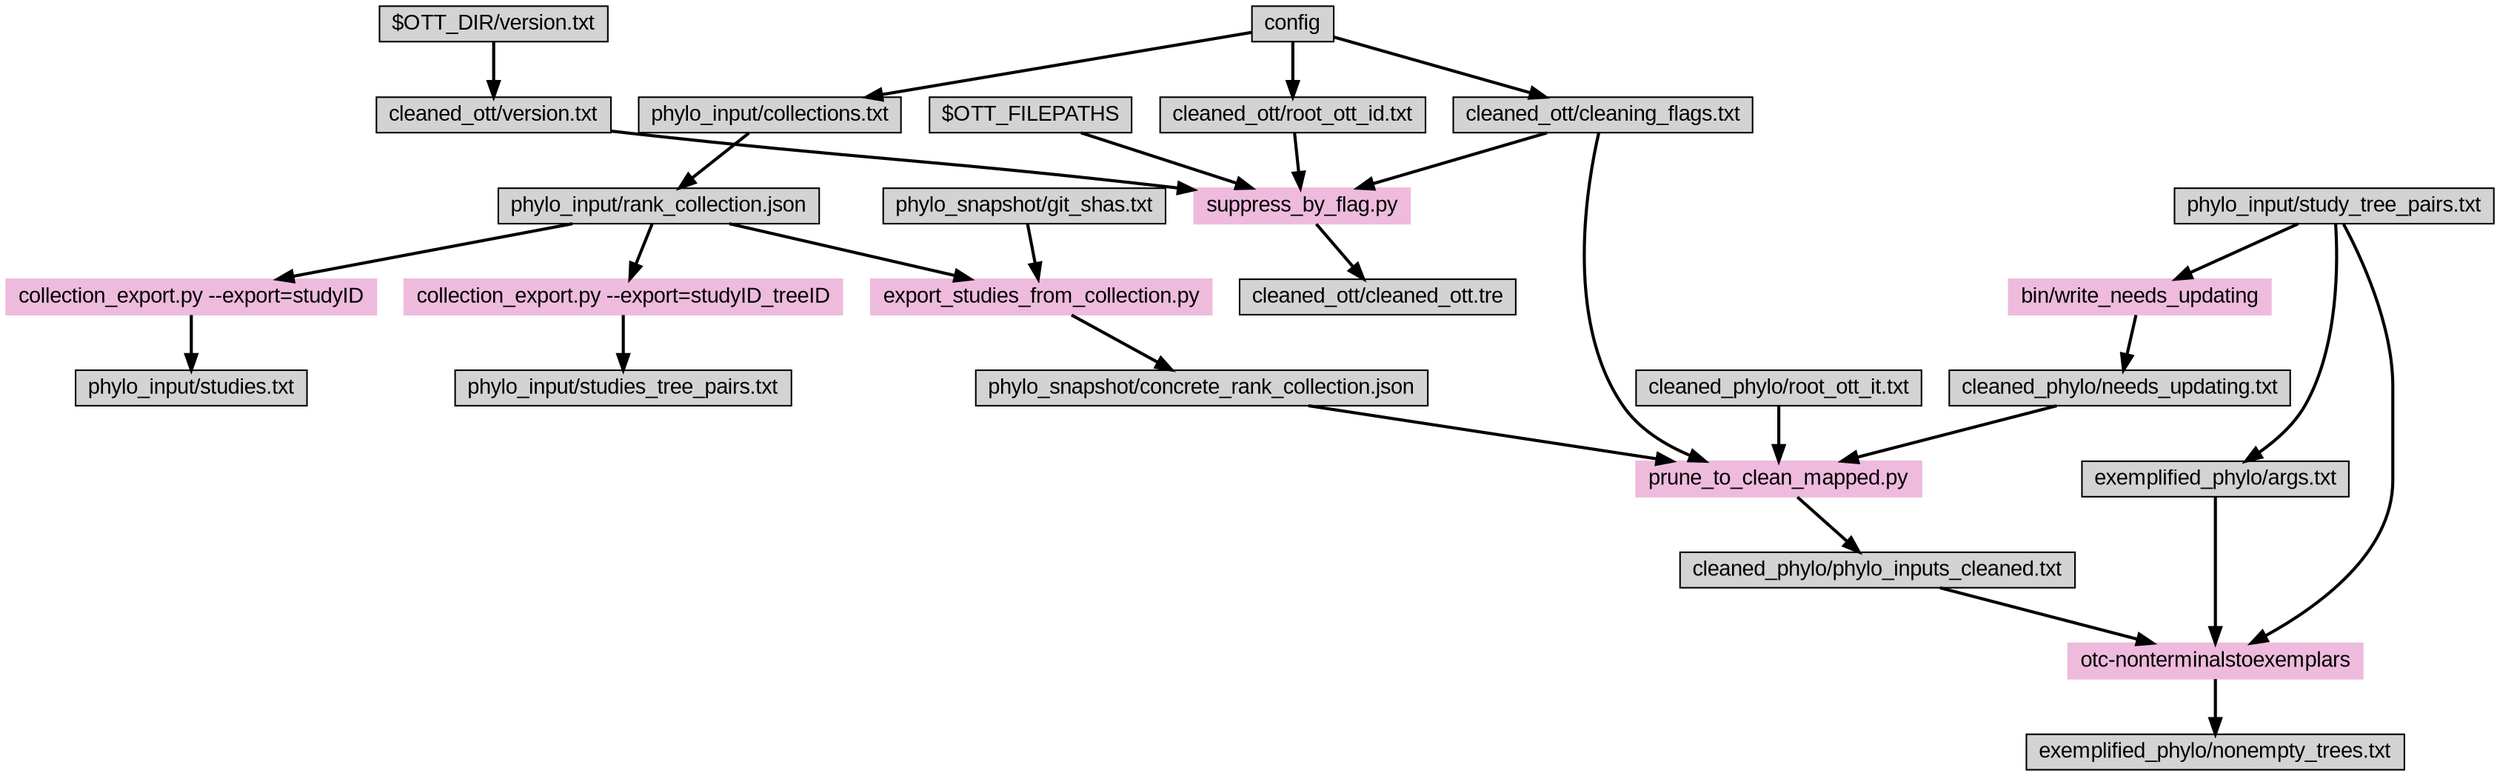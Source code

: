 digraph "make" {
graph [ranksep=0.25, fontname=Arial,  nodesep=0.25, ranksep=0.5];
node [fontname=Arial, style=filled, height=0, width=0, shape=box];
edge [style="setlinewidth(2)"];

config -> "cleaned_ott/root_ott_id.txt"
config -> "cleaned_ott/cleaning_flags.txt"
"$OTT_DIR/version.txt" -> "cleaned_ott/version.txt"

"phylo_input/study_tree_pairs.txt" -> "exemplified_phylo/args.txt"

"phylo_input/study_tree_pairs.txt" -> "otc-nonterminalstoexemplars"
"exemplified_phylo/args.txt" -> "otc-nonterminalstoexemplars"
"cleaned_phylo/phylo_inputs_cleaned.txt" -> "otc-nonterminalstoexemplars"
"otc-nonterminalstoexemplars" -> "exemplified_phylo/nonempty_trees.txt"
"otc-nonterminalstoexemplars"  [style=filled, color="#EEBBDD"]

"$OTT_FILEPATHS" -> "suppress_by_flag.py"
"cleaned_ott/version.txt" ->  "suppress_by_flag.py"
"cleaned_ott/cleaning_flags.txt" ->  "suppress_by_flag.py"
"cleaned_ott/root_ott_id.txt" ->  "suppress_by_flag.py"
"suppress_by_flag.py" [style=filled, color="#EEBBDD"]
"suppress_by_flag.py" -> "cleaned_ott/cleaned_ott.tre"

"phylo_input/rank_collection.json" -> "collection_export.py --export=studyID"
"collection_export.py --export=studyID" -> "phylo_input/studies.txt"
"collection_export.py --export=studyID" [style=filled, color="#EEBBDD"]

"phylo_input/rank_collection.json" -> "collection_export.py --export=studyID_treeID"
"collection_export.py --export=studyID_treeID" -> "phylo_input/studies_tree_pairs.txt"
"collection_export.py --export=studyID_treeID" [style=filled, color="#EEBBDD"]

"phylo_snapshot/git_shas.txt"

"phylo_snapshot/git_shas.txt" ->  "export_studies_from_collection.py"
"phylo_input/rank_collection.json" -> "export_studies_from_collection.py"
"export_studies_from_collection.py" -> "phylo_snapshot/concrete_rank_collection.json"
"export_studies_from_collection.py"  [style=filled, color="#EEBBDD"]

"phylo_input/study_tree_pairs.txt" -> "bin/write_needs_updating"
"bin/write_needs_updating" -> "cleaned_phylo/needs_updating.txt"
"bin/write_needs_updating"   [style=filled, color="#EEBBDD"]

"cleaned_phylo/needs_updating.txt" -> "prune_to_clean_mapped.py"
"cleaned_ott/cleaning_flags.txt" -> "prune_to_clean_mapped.py"
"cleaned_phylo/root_ott_it.txt" -> "prune_to_clean_mapped.py"
"phylo_snapshot/concrete_rank_collection.json" -> "prune_to_clean_mapped.py"
"prune_to_clean_mapped.py"  [style=filled, color="#EEBBDD"]
"prune_to_clean_mapped.py" -> "cleaned_phylo/phylo_inputs_cleaned.txt"


config -> "phylo_input/collections.txt"
"phylo_input/collections.txt" -> "phylo_input/rank_collection.json"
# here is where we need to depend on whether the collections have changed!
}